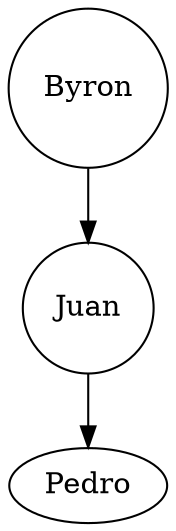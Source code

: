 digraph graficaArbolito{ 
 linkdir=LR 
Byron[shape= circle label="Byron"];
Juan[shape= circle label="Juan"];

Byron->Juan
Juan->Pedro
}
